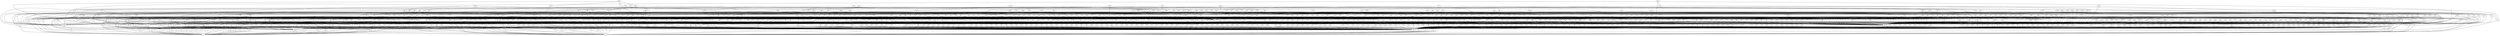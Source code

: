 graph G {
0;
1;
2;
3;
4;
5;
6;
7;
8;
9;
10;
11;
12;
13;
14;
15;
16;
17;
18;
19;
20;
21;
22;
23;
24;
25;
26;
27;
28;
29;
30;
31;
32;
33;
34;
35;
36;
37;
38;
39;
40;
41;
42;
43;
44;
45;
46;
47;
48;
49;
50;
51;
52;
53;
54;
55;
56;
57;
58;
59;
60;
61;
62;
63;
64;
65;
66;
67;
68;
69;
70;
71;
72;
73;
74;
75;
76;
77;
78;
79;
80;
81;
82;
83;
84;
85;
86;
87;
88;
89;
90;
91;
92;
93;
94;
95;
96;
97;
98;
99;
100;
101;
102;
103;
104;
105;
106;
107;
108;
109;
110;
111;
112;
113;
114;
115;
116;
117;
118;
119;
120;
121;
122;
123;
124;
125;
126;
127;
128;
129;
130;
131;
132;
133;
134;
135;
136;
137;
138;
139;
140;
141;
142;
143;
144;
145;
146;
147;
148;
149;
150;
151;
152;
153;
154;
155;
156;
157;
158;
159;
160;
161;
162;
163;
164;
165;
166;
167;
168;
169;
170;
171;
172;
173;
174;
175;
176;
177;
178;
179;
180;
181;
182;
183;
184;
185;
186;
187;
188;
189;
190;
191;
192;
193;
194;
195;
196;
197;
198;
199;
200;
201;
202;
203;
204;
205;
206;
207;
208;
209;
210;
211;
212;
213;
214;
215;
216;
217;
218;
219;
220;
221;
222;
223;
224;
225;
226;
227;
228;
229;
230;
231;
232;
233;
234;
235;
236;
237;
238;
239;
240;
241;
242;
243;
244;
245;
246;
247;
248;
249;
250;
251;
252;
253;
254;
255;
256;
257;
258;
259;
260;
261;
262;
263;
264;
265;
266;
267;
268;
269;
270;
271;
272;
273;
274;
275;
276;
277;
278;
279;
280;
281;
282;
283;
284;
285;
286;
287;
288;
289;
290;
291;
292;
293;
294;
295;
296;
297;
298;
299;
300;
301;
302;
303;
304;
305;
306;
307;
308;
309;
310;
311;
312;
313;
314;
315;
316;
317;
318;
319;
320;
321;
322;
323;
324;
325;
326;
327;
328;
329;
330;
331;
332;
333;
334;
335;
336;
337;
338;
339;
340;
341;
342;
343;
344;
345;
346;
347;
348;
349;
350;
351;
352;
353;
354;
355;
356;
357;
358;
359;
360;
361;
362;
363;
364;
365;
366;
367;
368;
369;
370;
371;
372;
373;
374;
375;
376;
377;
378;
379;
380;
381;
382;
383;
384;
385;
386;
387;
388;
389;
390;
391;
392;
393;
394;
395;
396;
397;
398;
399;
400;
401;
402;
403;
404;
405;
406;
407;
408;
409;
410;
411;
412;
413;
414;
415;
416;
417;
418;
419;
420;
421;
422;
423;
424;
425;
426;
427;
428;
429;
430;
431;
432;
433;
434;
435;
436;
437;
438;
439;
440;
441;
442;
443;
444;
445;
446;
447;
448;
449;
450;
451;
452;
453;
454;
455;
456;
457;
458;
459;
460;
461;
462;
463;
464;
465;
466;
467;
468;
469;
470;
471;
472;
473;
474;
475;
476;
477;
478;
479;
480;
481;
482;
483;
484;
485;
486;
487;
488;
489;
490;
491;
492;
493;
494;
495;
496;
497;
498;
499;
500;
501;
502;
503;
504;
505;
506;
507;
508;
509;
510;
511;
512;
513;
514;
515;
516;
517;
518;
519;
520;
521;
522;
523;
524;
525;
526;
527;
528;
529;
530;
531;
532;
533;
534;
535;
536;
537;
538;
539;
540;
541;
542;
543;
544;
545;
546;
547;
548;
549;
550;
551;
552;
553;
554;
555;
556;
557;
558;
559;
560;
561;
562;
563;
564;
565;
566;
567;
568;
569;
570;
571;
572;
573;
574;
575;
576;
577;
578;
579;
580;
581;
582;
583;
584;
585;
586;
587;
588;
589;
590;
591;
592;
593;
594;
595;
596;
597;
598;
599;
600;
601;
602;
603;
604;
605;
606;
607;
608;
609;
610;
611;
612;
613;
614;
615;
616;
617;
618;
619;
620;
621;
622;
623;
624;
625;
626;
627;
628;
629;
630;
631;
632;
633;
634;
635;
636;
637;
638;
639;
640;
641;
642;
643;
644;
645;
646;
647;
648;
649;
650;
651;
652;
653;
654;
655;
656;
657;
658;
659;
660;
661;
662;
663;
664;
665;
666;
667;
668;
669;
670;
671;
672;
673;
674;
675;
676;
677;
678;
679;
680;
681;
682;
683;
684;
685;
686;
687;
688;
689;
690;
691;
692;
693;
694;
695;
696;
697;
698;
699;
700;
701;
702;
703;
704;
705;
706;
707;
708;
709;
710;
711;
712;
713;
714;
715;
716;
717;
718;
719;
720;
721;
722;
723;
724;
725;
726;
727;
728;
729;
730;
731;
732;
733;
734;
735;
736;
737;
738;
739;
740;
741;
742;
743;
744;
745;
746;
747;
748;
749;
750;
751;
752;
753;
754;
755;
756;
757;
758;
759;
760;
761;
762;
763;
764;
765;
766;
767;
768;
769;
770;
771;
772;
773;
774;
775;
776;
777;
778;
779;
780;
781;
782;
783;
784;
785;
786;
787;
788;
789;
790;
791;
792;
793;
794;
795;
796;
797;
798;
799;
800;
801;
802;
803;
804;
805;
806;
807;
808;
809;
810;
811;
812;
813;
814;
815;
816;
817;
818;
819;
820;
821;
822;
823;
824;
825;
826;
827;
828;
829;
830;
831;
832;
833;
834;
835;
836;
837;
838;
839;
840;
841;
842;
843;
844;
845;
846;
847;
848;
849;
850;
851;
852;
853;
854;
855;
856;
857;
858;
859;
860;
861;
862;
863;
864;
865;
866;
867;
868;
869;
870;
871;
872;
873;
874;
875;
876;
877;
878;
879;
880;
881;
882;
883;
884;
885;
886;
887;
888;
889;
890;
891;
892;
893;
894;
895;
896;
897;
898;
899;
900;
901;
902;
903;
904;
905;
906;
907;
908;
909;
910;
911;
912;
913;
914;
915;
916;
917;
918;
919;
920;
921;
922;
923;
924;
925;
926;
927;
928;
929;
930;
931;
932;
933;
934;
935;
936;
937;
938;
939;
940;
941;
942;
943;
944;
945;
946;
947;
948;
949;
950;
951;
952;
953;
954;
955;
956;
957;
958;
959;
960;
961;
962;
963;
964;
965;
966;
967;
968;
969;
970;
971;
972;
973;
974;
975;
976;
977;
978;
979;
980;
981;
982;
983;
984;
985;
986;
987;
988;
989;
990;
991;
992;
993;
994;
995;
996;
997;
998;
999;
1--0 ;
2--0 ;
3--0 ;
4--0 ;
5--0 ;
6--0 ;
7--0 ;
8--0 ;
9--0 ;
10--0 ;
11--0 ;
12--0 ;
13--0 ;
14--0 ;
15--0 ;
16--0 ;
17--0 ;
18--0 ;
19--0 ;
20--0 ;
21--0 ;
22--0 ;
23--0 ;
24--0 ;
25--0 ;
26--0 ;
27--0 ;
28--0 ;
29--0 ;
30--0 ;
31--0 ;
32--0 ;
33--0 ;
34--0 ;
35--0 ;
36--0 ;
37--0 ;
38--0 ;
39--0 ;
40--0 ;
41--0 ;
42--0 ;
43--0 ;
44--0 ;
45--0 ;
46--0 ;
48--47 ;
49--47 ;
50--14 ;
50--47 ;
51--24 ;
51--47 ;
52--7 ;
52--47 ;
53--47 ;
54--47 ;
55--21 ;
55--47 ;
56--47 ;
57--47 ;
58--45 ;
58--47 ;
59--47 ;
60--12 ;
60--47 ;
61--47 ;
62--47 ;
63--8 ;
63--47 ;
64--3 ;
64--47 ;
65--47 ;
66--47 ;
67--47 ;
68--47 ;
69--47 ;
70--11 ;
70--47 ;
71--47 ;
72--38 ;
72--47 ;
73--47 ;
74--47 ;
75--47 ;
76--42 ;
76--47 ;
77--47 ;
78--47 ;
79--47 ;
80--47 ;
81--2 ;
81--47 ;
82--47 ;
83--47 ;
84--47 ;
86--85 ;
87--85 ;
88--85 ;
89--85 ;
90--85 ;
91--85 ;
92--85 ;
93--85 ;
94--85 ;
95--85 ;
96--85 ;
97--85 ;
98--85 ;
99--85 ;
100--85 ;
101--85 ;
102--85 ;
103--85 ;
104--85 ;
105--79 ;
105--85 ;
106--85 ;
107--74 ;
107--85 ;
108--85 ;
109--85 ;
110--85 ;
111--85 ;
112--69 ;
112--85 ;
113--85 ;
114--53 ;
114--85 ;
115--85 ;
116--85 ;
117--85 ;
118--85 ;
119--85 ;
120--34 ;
120--85 ;
121--85 ;
122--85 ;
123--85 ;
124--24 ;
124--85 ;
125--85 ;
126--85 ;
127--85 ;
128--82 ;
128--85 ;
129--85 ;
130--85 ;
131--85 ;
132--85 ;
133--29 ;
133--85 ;
134--15 ;
134--85 ;
135--85 ;
136--85 ;
137--85 ;
138--85 ;
139--85 ;
140--85 ;
141--85 ;
142--85 ;
143--85 ;
144--85 ;
145--85 ;
146--85 ;
147--85 ;
148--85 ;
149--85 ;
150--85 ;
151--31 ;
151--85 ;
152--65 ;
152--85 ;
153--85 ;
154--58 ;
154--85 ;
155--85 ;
156--85 ;
157--85 ;
158--85 ;
159--85 ;
160--85 ;
161--85 ;
162--41 ;
162--85 ;
163--85 ;
164--85 ;
165--85 ;
166--85 ;
167--85 ;
168--85 ;
169--59 ;
169--85 ;
170--85 ;
171--85 ;
172--85 ;
173--16 ;
173--85 ;
174--85 ;
175--85 ;
176--85 ;
177--85 ;
178--85 ;
179--85 ;
180--85 ;
181--85 ;
182--85 ;
183--85 ;
184--77 ;
184--85 ;
185--85 ;
186--85 ;
187--85 ;
188--85 ;
189--85 ;
190--85 ;
191--85 ;
192--85 ;
193--85 ;
194--85 ;
195--85 ;
196--85 ;
197--85 ;
198--85 ;
199--85 ;
200--85 ;
201--85 ;
202--85 ;
203--85 ;
204--85 ;
205--85 ;
206--85 ;
207--85 ;
208--85 ;
209--85 ;
210--85 ;
211--85 ;
212--85 ;
213--85 ;
214--85 ;
215--85 ;
216--85 ;
217--23 ;
217--85 ;
218--85 ;
219--85 ;
220--85 ;
221--85 ;
222--85 ;
223--85 ;
224--85 ;
225--85 ;
226--85 ;
227--85 ;
228--85 ;
229--85 ;
230--85 ;
231--85 ;
232--85 ;
233--75 ;
233--85 ;
234--7 ;
234--85 ;
235--85 ;
236--85 ;
237--6 ;
237--85 ;
238--85 ;
239--85 ;
240--85 ;
241--85 ;
242--85 ;
243--85 ;
244--85 ;
245--85 ;
246--85 ;
247--57 ;
247--85 ;
248--85 ;
249--85 ;
250--85 ;
251--46 ;
251--85 ;
252--85 ;
253--85 ;
254--18 ;
254--85 ;
255--85 ;
256--85 ;
257--85 ;
258--85 ;
259--85 ;
260--85 ;
261--85 ;
262--85 ;
263--85 ;
264--85 ;
265--85 ;
266--40 ;
266--85 ;
267--85 ;
268--85 ;
269--85 ;
270--85 ;
271--85 ;
272--85 ;
273--85 ;
274--85 ;
275--85 ;
276--85 ;
277--85 ;
278--85 ;
279--85 ;
280--13 ;
280--85 ;
281--85 ;
282--85 ;
283--85 ;
284--85 ;
285--85 ;
286--19 ;
286--85 ;
287--85 ;
288--85 ;
289--85 ;
290--85 ;
291--85 ;
292--85 ;
293--14 ;
293--85 ;
294--85 ;
295--85 ;
296--25 ;
296--85 ;
297--85 ;
298--85 ;
299--85 ;
300--85 ;
301--85 ;
302--11 ;
302--85 ;
303--85 ;
304--85 ;
305--22 ;
305--85 ;
306--85 ;
307--85 ;
308--85 ;
309--85 ;
310--85 ;
311--85 ;
312--20 ;
312--85 ;
313--85 ;
314--85 ;
315--85 ;
316--85 ;
317--85 ;
318--85 ;
319--85 ;
320--85 ;
321--85 ;
322--85 ;
323--85 ;
324--85 ;
325--85 ;
326--85 ;
327--85 ;
328--85 ;
329--85 ;
330--85 ;
331--85 ;
332--85 ;
333--85 ;
334--85 ;
335--85 ;
336--64 ;
336--85 ;
337--85 ;
338--85 ;
339--85 ;
340--85 ;
341--85 ;
342--85 ;
343--85 ;
344--85 ;
345--85 ;
346--85 ;
347--85 ;
348--37 ;
348--85 ;
349--85 ;
350--85 ;
351--85 ;
352--62 ;
352--85 ;
353--85 ;
354--85 ;
355--85 ;
356--49 ;
356--85 ;
357--85 ;
358--85 ;
359--85 ;
360--85 ;
361--85 ;
362--85 ;
363--68 ;
363--85 ;
364--85 ;
365--85 ;
366--85 ;
367--85 ;
368--85 ;
369--85 ;
370--43 ;
370--85 ;
371--85 ;
372--85 ;
373--73 ;
373--85 ;
374--85 ;
375--85 ;
376--83 ;
376--85 ;
377--85 ;
378--26 ;
378--85 ;
379--85 ;
380--85 ;
381--85 ;
382--85 ;
383--85 ;
384--85 ;
385--85 ;
386--85 ;
387--85 ;
388--85 ;
389--85 ;
390--85 ;
391--85 ;
392--85 ;
393--85 ;
394--85 ;
395--85 ;
396--85 ;
397--85 ;
398--85 ;
399--85 ;
400--85 ;
401--12 ;
401--85 ;
402--81 ;
402--85 ;
403--85 ;
404--85 ;
405--66 ;
405--85 ;
406--85 ;
407--85 ;
408--85 ;
409--85 ;
410--67 ;
410--85 ;
411--85 ;
412--85 ;
413--5 ;
413--85 ;
414--76 ;
414--85 ;
415--85 ;
416--85 ;
417--85 ;
418--85 ;
419--85 ;
420--85 ;
421--85 ;
422--54 ;
422--85 ;
423--85 ;
424--85 ;
425--85 ;
426--85 ;
427--85 ;
428--85 ;
429--85 ;
430--85 ;
431--85 ;
432--85 ;
433--85 ;
434--44 ;
434--85 ;
435--85 ;
436--85 ;
437--85 ;
438--85 ;
440--439 ;
441--32 ;
441--277 ;
441--439 ;
442--2 ;
442--331 ;
442--439 ;
443--260 ;
443--439 ;
444--7 ;
444--439 ;
445--25 ;
445--439 ;
446--318 ;
446--439 ;
447--49 ;
447--439 ;
448--439 ;
449--41 ;
449--53 ;
449--439 ;
450--55 ;
450--155 ;
450--439 ;
451--439 ;
452--9 ;
452--56 ;
452--268 ;
452--439 ;
453--439 ;
454--63 ;
454--343 ;
454--439 ;
455--3 ;
455--317 ;
455--439 ;
456--439 ;
457--51 ;
457--339 ;
457--439 ;
458--39 ;
458--75 ;
458--439 ;
459--235 ;
459--439 ;
460--439 ;
461--12 ;
461--439 ;
462--5 ;
462--439 ;
463--311 ;
463--439 ;
464--396 ;
464--439 ;
465--326 ;
465--439 ;
466--149 ;
466--439 ;
467--399 ;
467--439 ;
468--376 ;
468--439 ;
469--15 ;
469--439 ;
470--62 ;
470--439 ;
471--200 ;
471--439 ;
472--16 ;
472--67 ;
472--439 ;
473--59 ;
473--439 ;
474--38 ;
474--90 ;
474--439 ;
476--475 ;
477--246 ;
477--475 ;
478--30 ;
478--395 ;
478--475 ;
479--347 ;
479--475 ;
480--352 ;
480--475 ;
481--26 ;
481--77 ;
481--466 ;
481--475 ;
482--275 ;
482--475 ;
483--369 ;
483--475 ;
484--397 ;
484--475 ;
485--281 ;
485--475 ;
486--60 ;
486--87 ;
486--475 ;
487--237 ;
487--460 ;
487--475 ;
488--10 ;
488--400 ;
488--475 ;
489--58 ;
489--475 ;
490--208 ;
490--475 ;
491--160 ;
491--475 ;
492--251 ;
492--475 ;
493--371 ;
493--475 ;
494--63 ;
494--227 ;
494--475 ;
495--475 ;
496--126 ;
496--475 ;
497--177 ;
497--475 ;
498--55 ;
498--274 ;
498--475 ;
499--335 ;
499--475 ;
500--14 ;
500--475 ;
501--131 ;
501--475 ;
502--15 ;
502--54 ;
502--475 ;
503--20 ;
503--475 ;
504--317 ;
504--475 ;
505--434 ;
505--445 ;
505--475 ;
506--52 ;
506--253 ;
506--475 ;
507--56 ;
507--111 ;
507--475 ;
508--350 ;
508--462 ;
508--475 ;
509--40 ;
509--475 ;
510--475 ;
511--19 ;
511--61 ;
511--459 ;
511--475 ;
512--4 ;
512--65 ;
512--465 ;
512--475 ;
513--329 ;
513--475 ;
514--32 ;
514--104 ;
514--475 ;
515--334 ;
515--475 ;
516--336 ;
516--473 ;
516--475 ;
517--475 ;
518--38 ;
518--475 ;
519--449 ;
519--475 ;
520--9 ;
520--84 ;
520--282 ;
520--475 ;
521--458 ;
521--475 ;
522--413 ;
522--447 ;
522--475 ;
523--3 ;
523--88 ;
523--475 ;
524--70 ;
524--248 ;
524--451 ;
524--475 ;
525--475 ;
526--475 ;
527--374 ;
527--475 ;
528--475 ;
529--475 ;
530--31 ;
530--68 ;
530--475 ;
531--13 ;
531--443 ;
531--475 ;
532--150 ;
532--475 ;
533--137 ;
533--475 ;
534--36 ;
534--97 ;
534--456 ;
534--475 ;
535--73 ;
535--475 ;
536--79 ;
536--475 ;
537--42 ;
537--192 ;
537--470 ;
537--475 ;
538--51 ;
538--162 ;
538--475 ;
539--28 ;
539--430 ;
539--475 ;
540--427 ;
540--475 ;
542--541 ;
543--197 ;
543--535 ;
543--541 ;
544--36 ;
544--350 ;
544--541 ;
545--223 ;
545--489 ;
545--541 ;
546--360 ;
546--541 ;
547--101 ;
547--495 ;
547--541 ;
548--358 ;
548--541 ;
549--28 ;
549--110 ;
549--541 ;
550--316 ;
550--541 ;
551--42 ;
551--324 ;
551--456 ;
551--541 ;
552--72 ;
552--393 ;
552--541 ;
553--16 ;
553--485 ;
553--541 ;
554--394 ;
554--541 ;
555--190 ;
555--541 ;
556--253 ;
556--541 ;
557--180 ;
557--541 ;
558--14 ;
558--541 ;
559--23 ;
559--59 ;
559--532 ;
559--541 ;
560--474 ;
560--507 ;
560--541 ;
561--168 ;
561--518 ;
561--541 ;
562--287 ;
562--502 ;
562--541 ;
563--346 ;
563--541 ;
564--151 ;
564--529 ;
564--541 ;
565--336 ;
565--541 ;
566--29 ;
566--499 ;
566--541 ;
567--70 ;
567--361 ;
567--541 ;
568--21 ;
568--353 ;
568--541 ;
569--40 ;
569--457 ;
569--541 ;
570--44 ;
570--69 ;
570--491 ;
570--541 ;
571--63 ;
571--541 ;
572--429 ;
572--525 ;
572--541 ;
573--32 ;
573--288 ;
573--541 ;
574--71 ;
574--221 ;
574--453 ;
574--510 ;
574--541 ;
575--275 ;
575--541 ;
576--414 ;
576--528 ;
576--541 ;
577--75 ;
577--541 ;
578--35 ;
578--78 ;
578--368 ;
578--541 ;
579--512 ;
579--541 ;
580--202 ;
580--541 ;
581--3 ;
581--318 ;
581--541 ;
582--263 ;
582--541 ;
583--315 ;
583--541 ;
584--541 ;
585--520 ;
585--541 ;
586--148 ;
586--521 ;
586--541 ;
587--243 ;
587--541 ;
588--452 ;
588--478 ;
588--541 ;
589--154 ;
589--541 ;
590--10 ;
590--61 ;
590--157 ;
590--541 ;
591--106 ;
591--541 ;
592--498 ;
592--541 ;
593--62 ;
593--531 ;
593--541 ;
594--406 ;
594--541 ;
595--224 ;
595--451 ;
595--541 ;
596--109 ;
596--541 ;
597--27 ;
597--80 ;
597--276 ;
597--448 ;
597--517 ;
597--541 ;
598--210 ;
598--526 ;
598--541 ;
599--52 ;
599--273 ;
599--461 ;
599--541 ;
600--37 ;
600--74 ;
600--468 ;
600--541 ;
601--188 ;
601--449 ;
601--541 ;
602--375 ;
602--541 ;
603--99 ;
603--541 ;
604--422 ;
604--460 ;
604--541 ;
605--328 ;
605--541 ;
606--6 ;
606--66 ;
606--467 ;
606--493 ;
606--541 ;
607--22 ;
607--471 ;
607--486 ;
607--541 ;
608--130 ;
608--541 ;
609--33 ;
609--308 ;
609--541 ;
610--181 ;
610--444 ;
610--541 ;
611--363 ;
611--541 ;
612--209 ;
612--541 ;
613--541 ;
614--20 ;
614--79 ;
614--541 ;
615--272 ;
615--541 ;
616--541 ;
617--522 ;
617--541 ;
618--483 ;
618--541 ;
619--5 ;
619--505 ;
619--541 ;
620--45 ;
620--396 ;
620--541 ;
621--541 ;
622--2 ;
622--141 ;
622--541 ;
623--355 ;
623--481 ;
623--541 ;
624--459 ;
624--541 ;
625--43 ;
625--82 ;
625--463 ;
625--533 ;
625--541 ;
626--541 ;
627--479 ;
627--541 ;
628--541 ;
630--629 ;
631--331 ;
631--629 ;
632--43 ;
632--84 ;
632--629 ;
633--349 ;
633--629 ;
634--234 ;
634--629 ;
635--312 ;
635--629 ;
636--310 ;
636--629 ;
637--36 ;
637--141 ;
637--629 ;
638--215 ;
638--629 ;
639--4 ;
639--368 ;
639--629 ;
640--365 ;
640--629 ;
641--583 ;
641--629 ;
642--9 ;
642--288 ;
642--629 ;
643--261 ;
643--629 ;
644--496 ;
644--596 ;
644--629 ;
645--110 ;
645--629 ;
646--94 ;
646--616 ;
646--629 ;
647--629 ;
648--212 ;
648--444 ;
648--629 ;
649--454 ;
649--629 ;
650--293 ;
650--456 ;
650--629 ;
651--96 ;
651--629 ;
652--344 ;
652--629 ;
653--10 ;
653--350 ;
653--473 ;
653--629 ;
654--105 ;
654--593 ;
654--629 ;
655--66 ;
655--455 ;
655--492 ;
655--629 ;
656--602 ;
656--629 ;
657--413 ;
657--629 ;
658--236 ;
658--617 ;
658--629 ;
659--8 ;
659--258 ;
659--629 ;
660--35 ;
660--290 ;
660--629 ;
661--229 ;
661--629 ;
662--145 ;
662--629 ;
663--305 ;
663--629 ;
664--441 ;
664--629 ;
665--178 ;
665--629 ;
666--494 ;
666--620 ;
666--629 ;
667--335 ;
667--629 ;
668--435 ;
668--629 ;
669--153 ;
669--510 ;
669--629 ;
670--205 ;
670--629 ;
671--24 ;
671--612 ;
671--629 ;
672--337 ;
672--629 ;
673--569 ;
673--629 ;
674--629 ;
675--283 ;
675--629 ;
676--189 ;
676--629 ;
677--306 ;
677--629 ;
678--276 ;
678--629 ;
679--629 ;
680--380 ;
680--577 ;
680--629 ;
681--461 ;
681--629 ;
682--629 ;
683--87 ;
683--629 ;
684--155 ;
684--629 ;
685--424 ;
685--629 ;
686--443 ;
686--629 ;
687--603 ;
687--629 ;
688--241 ;
688--629 ;
689--203 ;
689--629 ;
690--418 ;
690--629 ;
691--629 ;
692--138 ;
692--458 ;
692--629 ;
693--463 ;
693--629 ;
694--414 ;
694--629 ;
695--581 ;
695--629 ;
696--501 ;
696--555 ;
696--629 ;
697--252 ;
697--629 ;
698--114 ;
698--629 ;
699--42 ;
699--347 ;
699--629 ;
700--295 ;
700--579 ;
700--629 ;
701--323 ;
701--629 ;
702--194 ;
702--629 ;
703--386 ;
703--629 ;
704--240 ;
704--629 ;
705--420 ;
705--618 ;
705--629 ;
706--55 ;
706--562 ;
706--629 ;
707--292 ;
707--529 ;
707--629 ;
708--64 ;
708--629 ;
709--587 ;
709--629 ;
710--433 ;
710--629 ;
711--30 ;
711--322 ;
711--592 ;
711--629 ;
712--548 ;
712--629 ;
713--97 ;
713--629 ;
714--550 ;
714--629 ;
715--320 ;
715--629 ;
716--31 ;
716--629 ;
717--115 ;
717--629 ;
718--2 ;
718--484 ;
718--629 ;
719--595 ;
719--629 ;
720--299 ;
720--503 ;
720--626 ;
720--629 ;
721--466 ;
721--629 ;
722--26 ;
722--629 ;
723--301 ;
723--629 ;
724--392 ;
724--619 ;
724--629 ;
725--395 ;
725--629 ;
726--416 ;
726--629 ;
727--34 ;
727--464 ;
727--538 ;
727--629 ;
728--207 ;
728--629 ;
729--101 ;
729--629 ;
730--23 ;
730--54 ;
730--629 ;
731--274 ;
731--558 ;
731--629 ;
732--482 ;
732--629 ;
733--211 ;
733--629 ;
734--565 ;
734--629 ;
735--102 ;
735--600 ;
735--629 ;
736--242 ;
736--629 ;
737--533 ;
737--629 ;
738--71 ;
738--108 ;
738--509 ;
738--629 ;
739--140 ;
739--585 ;
739--629 ;
740--364 ;
740--536 ;
740--629 ;
741--49 ;
741--532 ;
741--629 ;
742--321 ;
742--613 ;
742--629 ;
743--432 ;
743--629 ;
744--485 ;
744--629 ;
745--204 ;
745--629 ;
746--540 ;
746--601 ;
746--629 ;
747--16 ;
747--527 ;
747--629 ;
748--346 ;
748--629 ;
749--345 ;
749--629 ;
750--543 ;
750--629 ;
751--629 ;
752--139 ;
752--629 ;
753--33 ;
753--429 ;
753--517 ;
753--629 ;
754--465 ;
754--629 ;
755--25 ;
755--605 ;
755--629 ;
756--13 ;
756--57 ;
756--623 ;
756--629 ;
757--437 ;
757--629 ;
758--117 ;
758--489 ;
758--629 ;
759--206 ;
759--528 ;
759--629 ;
760--400 ;
760--566 ;
760--629 ;
761--18 ;
761--515 ;
761--546 ;
761--629 ;
762--265 ;
762--629 ;
763--231 ;
763--624 ;
763--629 ;
764--389 ;
764--500 ;
764--629 ;
765--73 ;
765--629 ;
766--70 ;
766--415 ;
766--629 ;
767--381 ;
767--629 ;
768--152 ;
768--627 ;
768--629 ;
769--266 ;
769--629 ;
770--504 ;
770--571 ;
770--629 ;
771--192 ;
771--628 ;
771--629 ;
772--291 ;
772--629 ;
773--523 ;
773--629 ;
774--467 ;
774--629 ;
775--284 ;
775--629 ;
776--67 ;
776--480 ;
776--629 ;
777--556 ;
777--629 ;
778--417 ;
778--629 ;
779--169 ;
779--460 ;
779--629 ;
780--342 ;
780--629 ;
781--52 ;
781--170 ;
781--629 ;
782--348 ;
782--570 ;
782--629 ;
783--80 ;
783--214 ;
783--629 ;
784--423 ;
784--629 ;
785--514 ;
785--614 ;
785--629 ;
786--391 ;
786--629 ;
787--390 ;
787--629 ;
788--248 ;
788--629 ;
789--165 ;
789--629 ;
790--68 ;
790--586 ;
790--629 ;
791--490 ;
791--629 ;
792--339 ;
792--629 ;
793--448 ;
793--497 ;
793--629 ;
794--176 ;
794--629 ;
795--199 ;
795--629 ;
796--113 ;
796--629 ;
797--106 ;
797--629 ;
798--111 ;
798--629 ;
799--369 ;
799--629 ;
800--278 ;
800--629 ;
801--302 ;
801--629 ;
802--409 ;
802--519 ;
802--629 ;
803--180 ;
803--526 ;
803--629 ;
804--123 ;
804--629 ;
805--232 ;
805--629 ;
806--41 ;
806--594 ;
806--629 ;
807--379 ;
807--629 ;
808--377 ;
808--629 ;
809--181 ;
809--629 ;
810--72 ;
810--213 ;
810--629 ;
811--300 ;
811--629 ;
812--225 ;
812--525 ;
812--629 ;
813--388 ;
813--629 ;
814--470 ;
814--589 ;
814--629 ;
815--629 ;
816--56 ;
816--129 ;
816--629 ;
817--171 ;
817--629 ;
818--78 ;
818--161 ;
818--518 ;
818--629 ;
819--332 ;
819--629 ;
820--294 ;
820--629 ;
821--82 ;
821--629 ;
822--398 ;
822--629 ;
823--186 ;
823--584 ;
823--629 ;
824--28 ;
824--112 ;
824--629 ;
825--263 ;
825--629 ;
826--142 ;
826--629 ;
827--182 ;
827--629 ;
828--158 ;
828--629 ;
829--83 ;
829--493 ;
829--629 ;
830--191 ;
830--588 ;
830--629 ;
831--218 ;
831--629 ;
832--425 ;
832--629 ;
833--61 ;
833--226 ;
833--629 ;
834--430 ;
834--469 ;
834--621 ;
834--629 ;
835--354 ;
835--629 ;
836--257 ;
836--495 ;
836--629 ;
837--95 ;
837--629 ;
838--6 ;
838--446 ;
838--513 ;
838--629 ;
839--615 ;
839--629 ;
840--359 ;
840--629 ;
841--116 ;
841--629 ;
842--340 ;
842--629 ;
843--383 ;
843--629 ;
844--393 ;
844--629 ;
845--434 ;
845--629 ;
846--629 ;
847--629 ;
848--17 ;
848--477 ;
848--580 ;
848--629 ;
849--187 ;
849--607 ;
849--629 ;
850--611 ;
850--629 ;
851--60 ;
851--411 ;
851--453 ;
851--629 ;
852--307 ;
852--629 ;
853--143 ;
853--629 ;
854--50 ;
854--125 ;
854--560 ;
854--629 ;
856--855 ;
857--147 ;
857--719 ;
857--855 ;
858--42 ;
858--168 ;
858--855 ;
859--45 ;
859--468 ;
859--486 ;
859--789 ;
859--855 ;
860--421 ;
860--681 ;
860--855 ;
861--65 ;
861--545 ;
861--659 ;
861--855 ;
862--590 ;
862--812 ;
862--855 ;
863--52 ;
863--272 ;
863--469 ;
863--855 ;
864--63 ;
864--397 ;
864--855 ;
865--84 ;
865--174 ;
865--462 ;
865--566 ;
865--855 ;
866--53 ;
866--478 ;
866--804 ;
866--855 ;
867--50 ;
867--231 ;
867--519 ;
867--569 ;
867--855 ;
868--51 ;
868--553 ;
868--852 ;
868--855 ;
869--188 ;
869--535 ;
869--756 ;
869--855 ;
870--21 ;
870--159 ;
870--447 ;
870--846 ;
870--855 ;
871--19 ;
871--450 ;
871--564 ;
871--829 ;
871--855 ;
872--400 ;
872--458 ;
872--558 ;
872--855 ;
873--9 ;
873--432 ;
873--560 ;
873--855 ;
874--289 ;
874--531 ;
874--671 ;
874--855 ;
875--80 ;
875--277 ;
875--528 ;
875--855 ;
876--17 ;
876--56 ;
876--430 ;
876--627 ;
876--855 ;
878--877 ;
879--366 ;
879--606 ;
879--693 ;
879--877 ;
880--424 ;
880--866 ;
880--877 ;
881--124 ;
881--673 ;
881--877 ;
882--17 ;
882--364 ;
882--456 ;
882--877 ;
883--37 ;
883--535 ;
883--690 ;
883--877 ;
884--336 ;
884--686 ;
884--877 ;
885--311 ;
885--671 ;
885--877 ;
886--111 ;
886--588 ;
886--877 ;
887--554 ;
887--833 ;
887--858 ;
887--877 ;
888--152 ;
888--877 ;
889--491 ;
889--662 ;
889--877 ;
890--387 ;
890--489 ;
890--877 ;
891--108 ;
891--616 ;
891--877 ;
892--45 ;
892--246 ;
892--847 ;
892--877 ;
893--123 ;
893--449 ;
893--862 ;
893--877 ;
894--193 ;
894--679 ;
894--877 ;
895--19 ;
895--447 ;
895--749 ;
895--877 ;
896--431 ;
896--462 ;
896--559 ;
896--751 ;
896--877 ;
897--115 ;
897--473 ;
897--614 ;
897--877 ;
898--3 ;
898--283 ;
898--877 ;
899--13 ;
899--454 ;
899--582 ;
899--877 ;
900--437 ;
900--469 ;
900--553 ;
900--877 ;
901--325 ;
901--695 ;
901--877 ;
902--557 ;
902--805 ;
902--877 ;
903--18 ;
903--552 ;
903--877 ;
904--411 ;
904--877 ;
905--472 ;
905--539 ;
905--622 ;
905--699 ;
905--864 ;
905--877 ;
906--423 ;
906--626 ;
906--877 ;
907--76 ;
907--563 ;
907--754 ;
907--877 ;
908--468 ;
908--638 ;
908--877 ;
909--359 ;
909--500 ;
909--877 ;
910--131 ;
910--776 ;
910--877 ;
911--29 ;
911--752 ;
911--877 ;
912--167 ;
912--509 ;
912--628 ;
912--877 ;
913--50 ;
913--300 ;
913--510 ;
913--877 ;
914--313 ;
914--714 ;
914--877 ;
915--56 ;
915--589 ;
915--877 ;
916--199 ;
916--529 ;
916--877 ;
917--36 ;
917--427 ;
917--877 ;
918--298 ;
918--718 ;
918--877 ;
919--324 ;
919--708 ;
919--877 ;
920--81 ;
920--568 ;
920--663 ;
920--877 ;
921--422 ;
921--716 ;
921--877 ;
922--341 ;
922--838 ;
922--877 ;
923--733 ;
923--877 ;
924--591 ;
924--832 ;
924--877 ;
925--90 ;
925--664 ;
925--877 ;
926--723 ;
926--877 ;
927--319 ;
927--696 ;
927--877 ;
928--549 ;
928--655 ;
928--877 ;
929--207 ;
929--618 ;
929--877 ;
930--260 ;
930--579 ;
930--877 ;
931--599 ;
931--845 ;
931--877 ;
932--78 ;
932--88 ;
932--877 ;
933--230 ;
933--451 ;
933--674 ;
933--877 ;
934--51 ;
934--245 ;
934--846 ;
934--877 ;
935--608 ;
935--642 ;
935--877 ;
936--129 ;
936--613 ;
936--877 ;
937--327 ;
937--747 ;
937--877 ;
938--91 ;
938--744 ;
938--877 ;
939--216 ;
939--691 ;
939--877 ;
940--33 ;
940--179 ;
940--536 ;
940--877 ;
941--291 ;
941--593 ;
941--877 ;
942--7 ;
942--732 ;
942--877 ;
943--35 ;
943--87 ;
943--861 ;
943--877 ;
944--34 ;
944--504 ;
944--615 ;
944--877 ;
945--30 ;
945--71 ;
945--231 ;
945--877 ;
946--11 ;
946--450 ;
946--490 ;
946--594 ;
946--877 ;
947--39 ;
947--382 ;
947--584 ;
947--877 ;
948--466 ;
948--617 ;
948--875 ;
948--877 ;
949--22 ;
949--74 ;
949--521 ;
949--748 ;
949--877 ;
950--464 ;
950--503 ;
950--596 ;
950--877 ;
951--84 ;
951--369 ;
951--619 ;
951--877 ;
952--94 ;
952--877 ;
953--38 ;
953--408 ;
953--821 ;
953--877 ;
954--506 ;
954--610 ;
954--801 ;
954--877 ;
955--575 ;
955--789 ;
955--877 ;
956--276 ;
956--877 ;
957--27 ;
957--126 ;
957--750 ;
957--877 ;
958--289 ;
958--755 ;
958--877 ;
959--119 ;
959--774 ;
959--877 ;
960--203 ;
960--448 ;
960--526 ;
960--877 ;
961--188 ;
961--687 ;
961--877 ;
962--183 ;
962--470 ;
962--877 ;
963--354 ;
963--585 ;
963--877 ;
964--128 ;
964--746 ;
964--877 ;
965--8 ;
965--303 ;
965--877 ;
966--217 ;
966--641 ;
966--877 ;
967--4 ;
967--385 ;
967--460 ;
967--877 ;
968--83 ;
968--497 ;
968--624 ;
968--857 ;
968--877 ;
969--75 ;
969--499 ;
969--808 ;
969--877 ;
970--60 ;
970--399 ;
970--621 ;
970--877 ;
971--223 ;
971--682 ;
971--877 ;
972--227 ;
972--765 ;
972--877 ;
973--334 ;
973--571 ;
973--877 ;
974--137 ;
974--815 ;
974--877 ;
975--442 ;
975--530 ;
975--567 ;
975--713 ;
975--877 ;
976--782 ;
976--877 ;
977--26 ;
977--602 ;
977--860 ;
977--877 ;
978--360 ;
978--502 ;
978--777 ;
978--877 ;
979--46 ;
979--576 ;
979--645 ;
979--877 ;
980--57 ;
980--445 ;
980--873 ;
980--877 ;
981--134 ;
981--495 ;
981--877 ;
982--352 ;
982--453 ;
982--877 ;
983--205 ;
983--877 ;
984--150 ;
984--625 ;
984--647 ;
984--877 ;
985--32 ;
985--77 ;
985--666 ;
985--877 ;
986--498 ;
986--735 ;
986--872 ;
986--877 ;
987--10 ;
987--294 ;
987--877 ;
988--148 ;
988--709 ;
988--877 ;
989--69 ;
989--525 ;
989--877 ;
990--561 ;
990--802 ;
990--877 ;
991--44 ;
991--471 ;
991--479 ;
991--652 ;
991--877 ;
992--190 ;
992--741 ;
992--877 ;
993--603 ;
993--858 ;
994--993 ;
995--39 ;
995--79 ;
995--726 ;
995--993 ;
996--7 ;
996--491 ;
996--826 ;
996--993 ;
997--35 ;
997--359 ;
997--439 ;
997--529 ;
997--993 ;
998--3 ;
998--247 ;
998--691 ;
998--993 ;
999--2 ;
999--267 ;
999--517 ;
999--980 ;
999--993 ;
}
